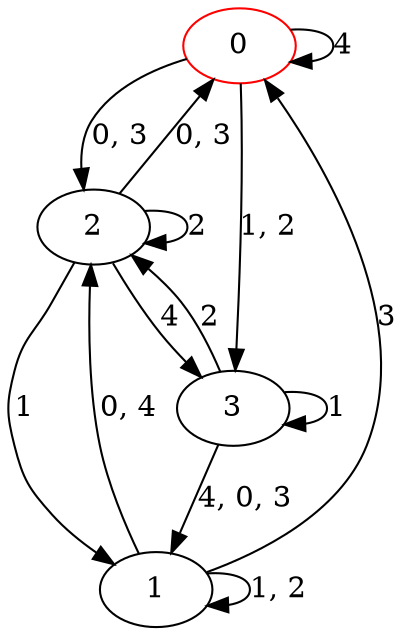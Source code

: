 digraph g {
0 [label= "0"] [color="red"];
1 [label= "1"];
2 [label= "2"];
3 [label= "3"];
0 -> 0[label= "4"];
1 -> 0[label= "3"];
2 -> 1[label= "1"];
2 -> 2[label= "2"];
2 -> 3[label= "4"];
3 -> 3[label= "1"];
3 -> 2[label= "2"];
0 -> 2[label= "0, 3"];
0 -> 3[label= "1, 2"];
1 -> 2[label= "0, 4"];
1 -> 1[label= "1, 2"];
2 -> 0[label= "0, 3"];
3 -> 1[label= "4, 0, 3"];
}

